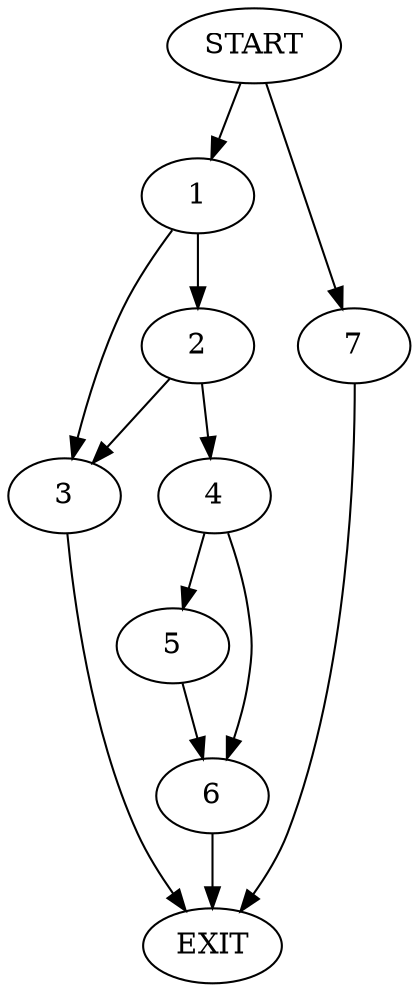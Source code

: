 digraph {
0 [label="START"]
8 [label="EXIT"]
0 -> 1
1 -> 2
1 -> 3
2 -> 3
2 -> 4
3 -> 8
4 -> 5
4 -> 6
6 -> 8
5 -> 6
0 -> 7
7 -> 8
}
